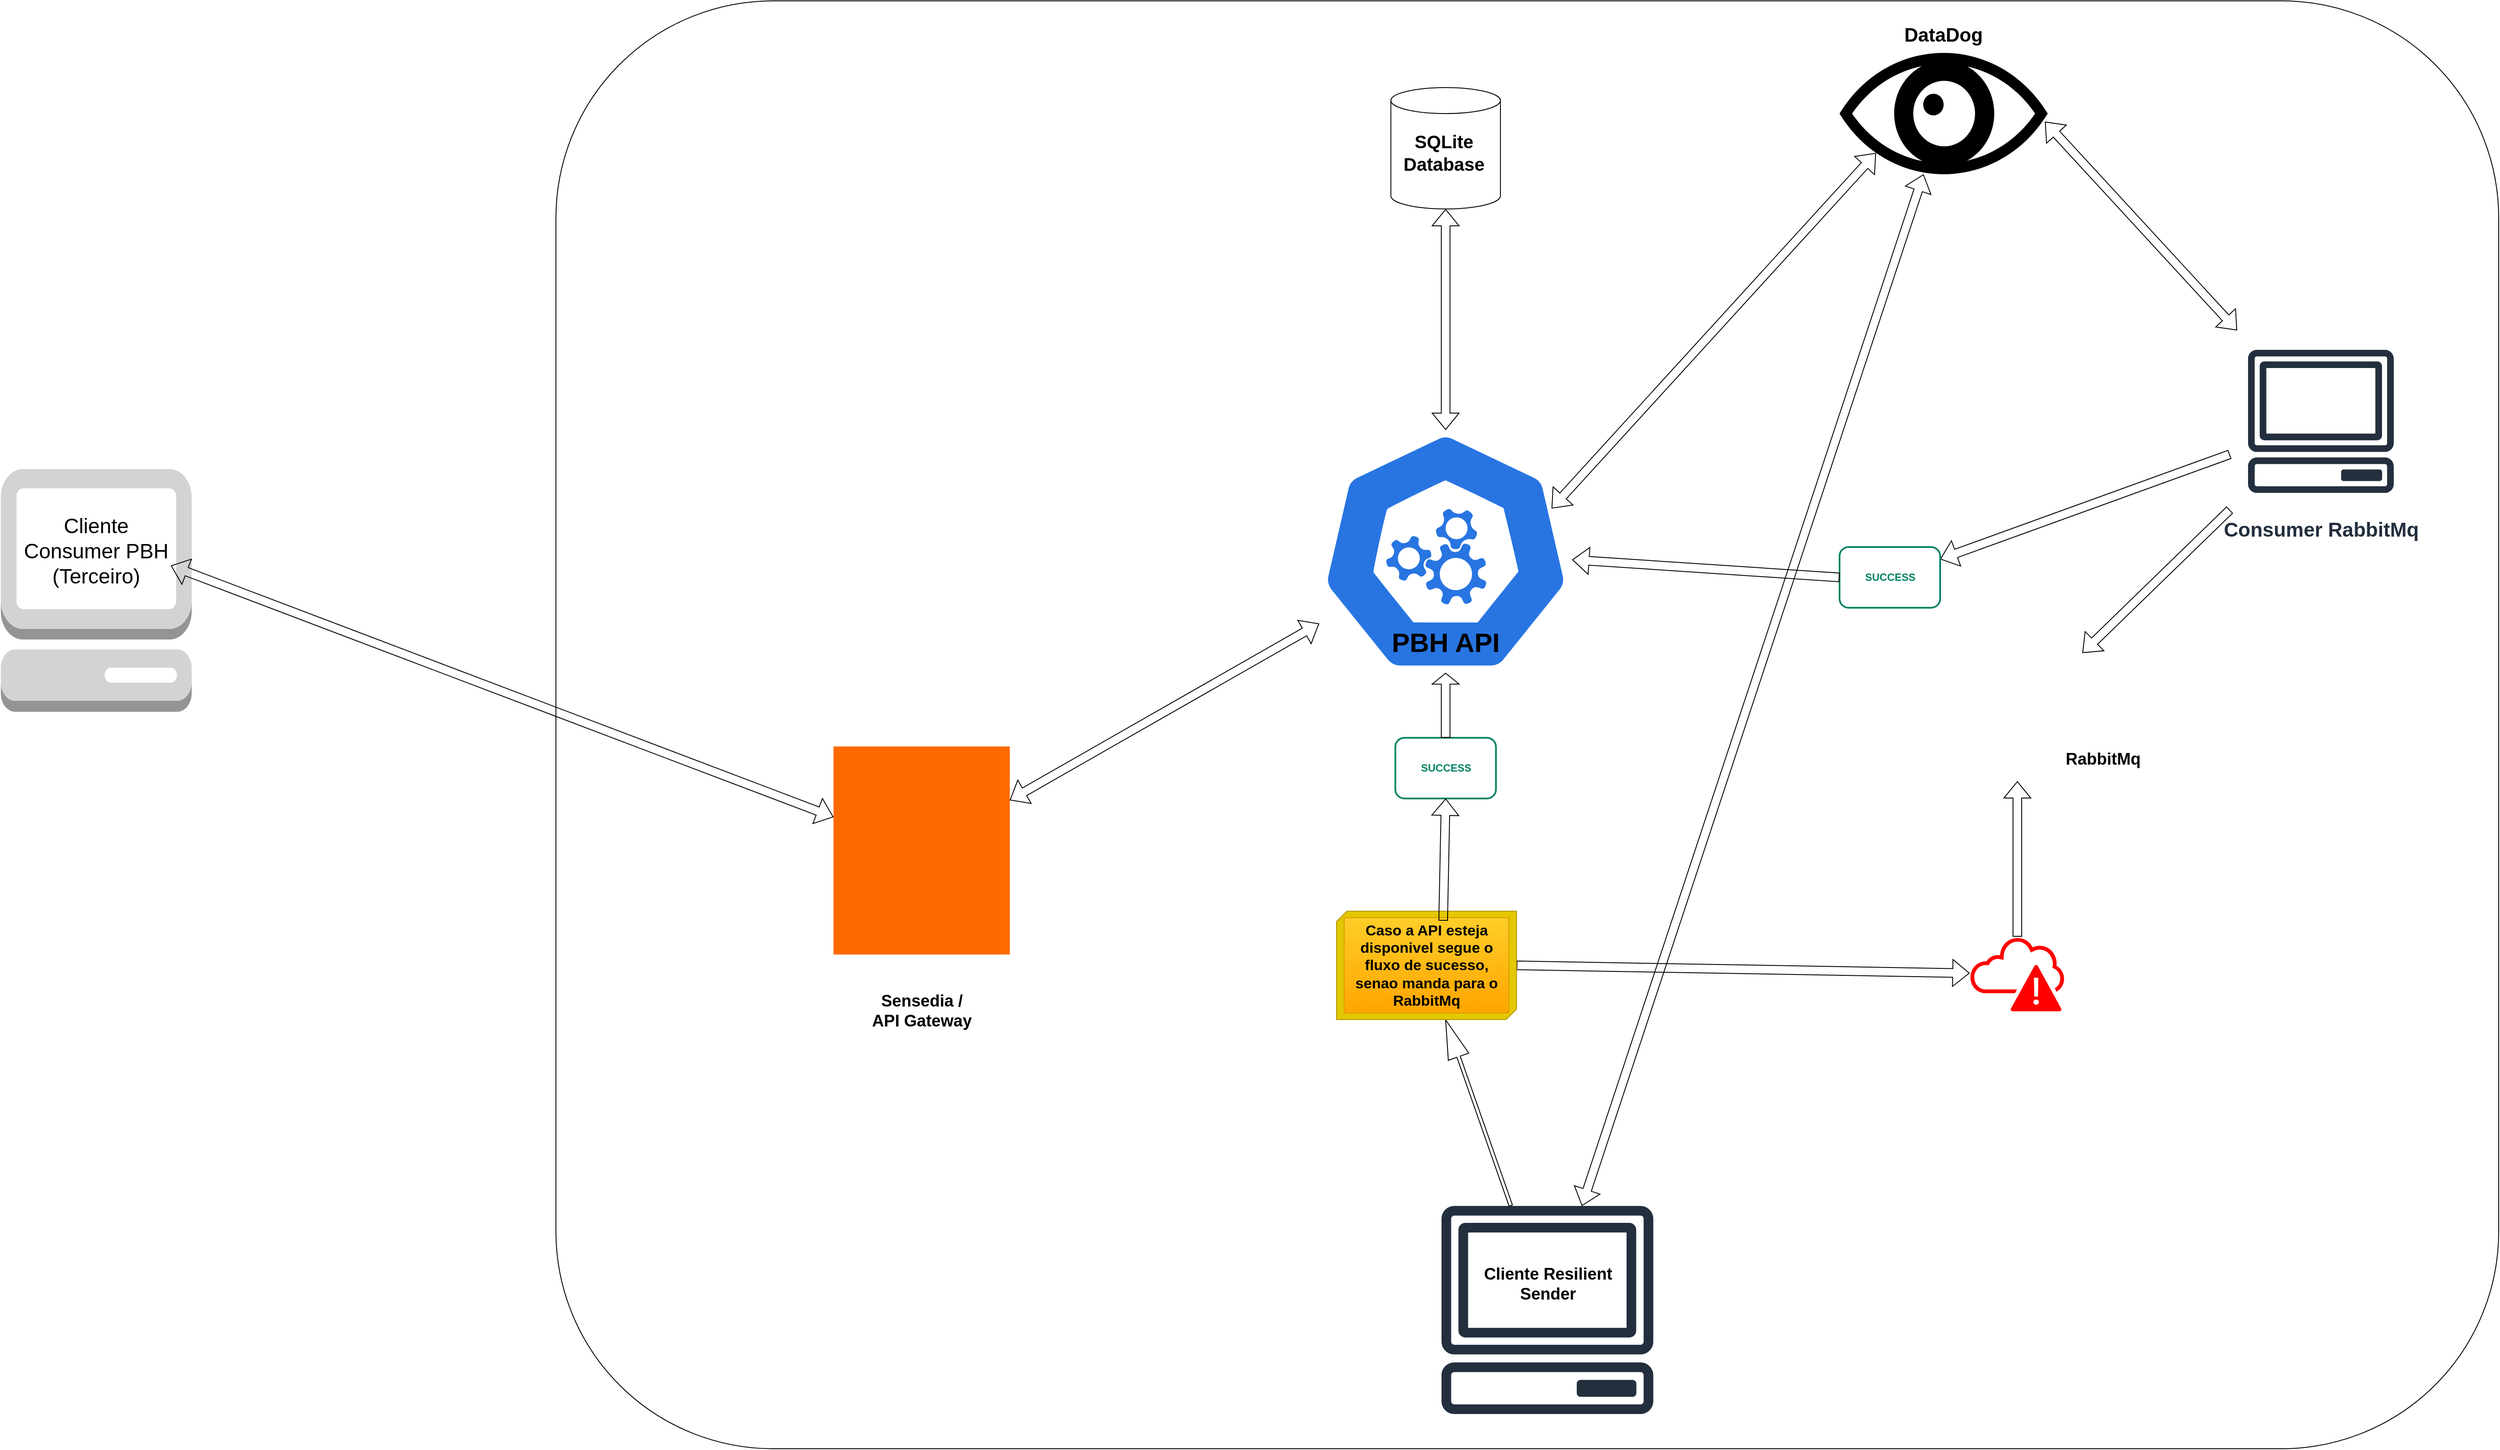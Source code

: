 <mxfile version="28.2.6">
  <diagram name="Página-1" id="09971dtxfbj2JQxgPZ1k">
    <mxGraphModel dx="2864" dy="2230" grid="1" gridSize="10" guides="1" tooltips="1" connect="1" arrows="1" fold="1" page="1" pageScale="1" pageWidth="827" pageHeight="1169" math="0" shadow="0">
      <root>
        <mxCell id="0" />
        <mxCell id="1" parent="0" />
        <mxCell id="EoKahZUcu5GUu1PDKM8g-47" value="" style="rounded=1;whiteSpace=wrap;html=1;" parent="1" vertex="1">
          <mxGeometry x="-180" y="-450" width="2240" height="1670" as="geometry" />
        </mxCell>
        <mxCell id="EoKahZUcu5GUu1PDKM8g-28" value="" style="aspect=fixed;sketch=0;html=1;dashed=0;whitespace=wrap;verticalLabelPosition=bottom;verticalAlign=top;fillColor=#2875E2;strokeColor=#ffffff;points=[[0.005,0.63,0],[0.1,0.2,0],[0.9,0.2,0],[0.5,0,0],[0.995,0.63,0],[0.72,0.99,0],[0.5,1,0],[0.28,0.99,0]];shape=mxgraph.kubernetes.icon2;prIcon=api" parent="1" vertex="1">
          <mxGeometry x="700" y="45" width="291.66" height="280" as="geometry" />
        </mxCell>
        <mxCell id="EoKahZUcu5GUu1PDKM8g-3" value="&lt;font style=&quot;font-size: 31px;&quot;&gt;PBH API&lt;/font&gt;" style="text;html=1;whiteSpace=wrap;strokeColor=none;fillColor=none;align=center;verticalAlign=middle;rounded=0;fontStyle=1" parent="1" vertex="1">
          <mxGeometry x="760.83" y="255" width="170" height="70" as="geometry" />
        </mxCell>
        <mxCell id="EoKahZUcu5GUu1PDKM8g-4" value="" style="outlineConnect=0;dashed=0;verticalLabelPosition=bottom;verticalAlign=top;align=center;html=1;shape=mxgraph.aws3.management_console;fillColor=#D2D3D3;gradientColor=none;" parent="1" vertex="1">
          <mxGeometry x="-820" y="90" width="220" height="280" as="geometry" />
        </mxCell>
        <mxCell id="EoKahZUcu5GUu1PDKM8g-5" value="&lt;font style=&quot;font-size: 24px;&quot;&gt;Cliente Consumer PBH (Terceiro)&lt;/font&gt;" style="text;html=1;whiteSpace=wrap;strokeColor=none;fillColor=none;align=center;verticalAlign=middle;rounded=0;" parent="1" vertex="1">
          <mxGeometry x="-800" y="110" width="180" height="150" as="geometry" />
        </mxCell>
        <mxCell id="EoKahZUcu5GUu1PDKM8g-7" value="" style="shape=cylinder3;whiteSpace=wrap;html=1;boundedLbl=1;backgroundOutline=1;size=15;" parent="1" vertex="1">
          <mxGeometry x="782.68" y="-350" width="126.3" height="140" as="geometry" />
        </mxCell>
        <mxCell id="EoKahZUcu5GUu1PDKM8g-8" value="&lt;font style=&quot;font-size: 21px;&quot;&gt;SQLite&lt;br&gt;Database&lt;/font&gt;" style="text;html=1;whiteSpace=wrap;strokeColor=none;fillColor=none;align=center;verticalAlign=middle;rounded=0;fontStyle=1" parent="1" vertex="1">
          <mxGeometry x="778.98" y="-310" width="130" height="70" as="geometry" />
        </mxCell>
        <mxCell id="EoKahZUcu5GUu1PDKM8g-9" value="" style="shape=flexArrow;endArrow=classic;startArrow=classic;html=1;rounded=0;" parent="1" source="EoKahZUcu5GUu1PDKM8g-28" target="EoKahZUcu5GUu1PDKM8g-7" edge="1">
          <mxGeometry width="100" height="100" relative="1" as="geometry">
            <mxPoint x="465.597" y="30" as="sourcePoint" />
            <mxPoint x="460" y="-70" as="targetPoint" />
          </mxGeometry>
        </mxCell>
        <mxCell id="EoKahZUcu5GUu1PDKM8g-10" value="" style="sketch=0;outlineConnect=0;fontColor=#232F3E;gradientColor=none;fillColor=#232F3D;strokeColor=none;dashed=0;verticalLabelPosition=bottom;verticalAlign=top;align=center;html=1;fontSize=12;fontStyle=0;aspect=fixed;pointerEvents=1;shape=mxgraph.aws4.client;" parent="1" vertex="1">
          <mxGeometry x="840" y="940" width="246.31" height="240" as="geometry" />
        </mxCell>
        <mxCell id="EoKahZUcu5GUu1PDKM8g-11" value="&lt;font style=&quot;font-size: 19px;&quot;&gt;Cliente Resilient Sender&lt;/font&gt;" style="text;html=1;whiteSpace=wrap;strokeColor=none;fillColor=none;align=center;verticalAlign=middle;rounded=0;fontStyle=1" parent="1" vertex="1">
          <mxGeometry x="877.63" y="980" width="172.37" height="100" as="geometry" />
        </mxCell>
        <mxCell id="EoKahZUcu5GUu1PDKM8g-13" value="" style="shape=flexArrow;endArrow=classic;html=1;rounded=0;width=4;endSize=14.64;" parent="1" source="EoKahZUcu5GUu1PDKM8g-10" target="EoKahZUcu5GUu1PDKM8g-23" edge="1">
          <mxGeometry width="50" height="50" relative="1" as="geometry">
            <mxPoint x="390" y="310" as="sourcePoint" />
            <mxPoint x="440" y="260" as="targetPoint" />
          </mxGeometry>
        </mxCell>
        <mxCell id="EoKahZUcu5GUu1PDKM8g-14" value="SUCCESS" style="dashed=0;html=1;rounded=1;strokeColor=#008364;fontSize=12;align=center;fontStyle=1;strokeWidth=2;fontColor=#008364" parent="1" vertex="1">
          <mxGeometry x="787.83" y="400" width="116" height="70" as="geometry" />
        </mxCell>
        <mxCell id="EoKahZUcu5GUu1PDKM8g-16" value="" style="shape=flexArrow;endArrow=classic;html=1;rounded=0;exitX=0.5;exitY=0;exitDx=0;exitDy=0;entryX=0.5;entryY=1;entryDx=0;entryDy=0;width=10;endSize=3.857;entryPerimeter=0;" parent="1" source="EoKahZUcu5GUu1PDKM8g-14" target="EoKahZUcu5GUu1PDKM8g-28" edge="1">
          <mxGeometry width="50" height="50" relative="1" as="geometry">
            <mxPoint x="390" y="200" as="sourcePoint" />
            <mxPoint x="573.992" y="163.1" as="targetPoint" />
          </mxGeometry>
        </mxCell>
        <mxCell id="EoKahZUcu5GUu1PDKM8g-20" value="" style="sketch=0;pointerEvents=1;shadow=0;dashed=0;html=1;strokeColor=none;labelPosition=center;verticalLabelPosition=bottom;outlineConnect=0;verticalAlign=top;align=center;shape=mxgraph.office.clouds.cloud_disaster;fillColor=#ff0000;" parent="1" vertex="1">
          <mxGeometry x="1450" y="629.5" width="110" height="86" as="geometry" />
        </mxCell>
        <mxCell id="EoKahZUcu5GUu1PDKM8g-21" value="" style="shape=flexArrow;endArrow=classic;html=1;rounded=0;exitX=1;exitY=0.5;exitDx=0;exitDy=0;exitPerimeter=0;" parent="1" source="EoKahZUcu5GUu1PDKM8g-23" target="EoKahZUcu5GUu1PDKM8g-20" edge="1">
          <mxGeometry width="50" height="50" relative="1" as="geometry">
            <mxPoint x="600" y="648" as="sourcePoint" />
            <mxPoint x="440" y="350" as="targetPoint" />
          </mxGeometry>
        </mxCell>
        <mxCell id="EoKahZUcu5GUu1PDKM8g-23" value="" style="verticalLabelPosition=bottom;verticalAlign=top;html=1;shape=mxgraph.basic.diag_snip_rect;dx=6;whiteSpace=wrap;fillColor=#e3c800;strokeColor=#B09500;fontColor=#000000;" parent="1" vertex="1">
          <mxGeometry x="720" y="600" width="207.55" height="125" as="geometry" />
        </mxCell>
        <mxCell id="EoKahZUcu5GUu1PDKM8g-24" value="&lt;span style=&quot;&quot;&gt;&lt;font style=&quot;font-size: 17px;&quot;&gt;Caso a API esteja disponivel segue o fluxo de sucesso, senao manda para o RabbitMq&lt;/font&gt;&lt;/span&gt;" style="text;html=1;whiteSpace=wrap;align=center;verticalAlign=middle;rounded=0;fontStyle=1;fillColor=#ffcd28;strokeColor=#d79b00;gradientColor=#ffa500;" parent="1" vertex="1">
          <mxGeometry x="728.78" y="607.5" width="190" height="110" as="geometry" />
        </mxCell>
        <mxCell id="EoKahZUcu5GUu1PDKM8g-27" value="" style="shape=flexArrow;endArrow=classic;html=1;rounded=0;entryX=0.5;entryY=1;entryDx=0;entryDy=0;exitX=0.601;exitY=0.032;exitDx=0;exitDy=0;exitPerimeter=0;" parent="1" source="EoKahZUcu5GUu1PDKM8g-24" target="EoKahZUcu5GUu1PDKM8g-14" edge="1">
          <mxGeometry width="50" height="50" relative="1" as="geometry">
            <mxPoint x="467" y="580" as="sourcePoint" />
            <mxPoint x="446" y="500" as="targetPoint" />
          </mxGeometry>
        </mxCell>
        <mxCell id="EoKahZUcu5GUu1PDKM8g-33" value="" style="shape=flexArrow;endArrow=classic;html=1;rounded=0;entryX=0.5;entryY=1;entryDx=0;entryDy=0;" parent="1" source="EoKahZUcu5GUu1PDKM8g-20" target="EoKahZUcu5GUu1PDKM8g-53" edge="1">
          <mxGeometry width="50" height="50" relative="1" as="geometry">
            <mxPoint x="920" y="650" as="sourcePoint" />
            <mxPoint x="1297.163" y="340" as="targetPoint" />
          </mxGeometry>
        </mxCell>
        <mxCell id="EoKahZUcu5GUu1PDKM8g-41" value="&lt;font style=&quot;font-size: 19px;&quot;&gt;RabbitMq&lt;/font&gt;" style="text;html=1;whiteSpace=wrap;strokeColor=none;fillColor=none;align=center;verticalAlign=middle;rounded=0;fontStyle=1" parent="1" vertex="1">
          <mxGeometry x="1554" y="400" width="100" height="50" as="geometry" />
        </mxCell>
        <mxCell id="EoKahZUcu5GUu1PDKM8g-44" value="" style="shape=mxgraph.signs.healthcare.eye;html=1;pointerEvents=1;fillColor=#000000;strokeColor=none;verticalLabelPosition=bottom;verticalAlign=top;align=center;" parent="1" vertex="1">
          <mxGeometry x="1300" y="-390" width="240" height="140" as="geometry" />
        </mxCell>
        <mxCell id="EoKahZUcu5GUu1PDKM8g-45" value="" style="shape=flexArrow;endArrow=classic;startArrow=classic;html=1;rounded=0;" parent="1" source="EoKahZUcu5GUu1PDKM8g-10" target="EoKahZUcu5GUu1PDKM8g-44" edge="1">
          <mxGeometry width="100" height="100" relative="1" as="geometry">
            <mxPoint x="566.379" y="973.845" as="sourcePoint" />
            <mxPoint x="1077.76" y="960" as="targetPoint" />
          </mxGeometry>
        </mxCell>
        <mxCell id="EoKahZUcu5GUu1PDKM8g-46" value="DataDog" style="text;html=1;whiteSpace=wrap;strokeColor=none;fillColor=none;align=center;verticalAlign=middle;rounded=0;fontStyle=1;fontSize=22;" parent="1" vertex="1">
          <mxGeometry x="1335" y="-430" width="170" height="40" as="geometry" />
        </mxCell>
        <mxCell id="EoKahZUcu5GUu1PDKM8g-53" value="" style="shape=image;html=1;verticalAlign=top;verticalLabelPosition=bottom;labelBackgroundColor=#ffffff;imageAspect=0;aspect=fixed;image=https://icons.diagrams.net/icon-cache1/Animals-2138/icon_animal_coelho-1037.svg" parent="1" vertex="1">
          <mxGeometry x="1430" y="300" width="150" height="150" as="geometry" />
        </mxCell>
        <mxCell id="EoKahZUcu5GUu1PDKM8g-58" value="&lt;font style=&quot;font-size: 23px;&quot;&gt;&lt;b&gt;Consumer RabbitMq&lt;/b&gt;&lt;/font&gt;" style="sketch=0;outlineConnect=0;fontColor=#232F3E;gradientColor=none;strokeColor=#232F3E;fillColor=#ffffff;dashed=0;verticalLabelPosition=bottom;verticalAlign=top;align=center;html=1;fontSize=12;fontStyle=0;aspect=fixed;shape=mxgraph.aws4.resourceIcon;resIcon=mxgraph.aws4.client;" parent="1" vertex="1">
          <mxGeometry x="1750" y="-70" width="210" height="210" as="geometry" />
        </mxCell>
        <mxCell id="EoKahZUcu5GUu1PDKM8g-60" value="" style="shape=flexArrow;endArrow=classic;html=1;rounded=0;" parent="1" source="EoKahZUcu5GUu1PDKM8g-58" target="EoKahZUcu5GUu1PDKM8g-53" edge="1">
          <mxGeometry width="50" height="50" relative="1" as="geometry">
            <mxPoint x="1420" y="240" as="sourcePoint" />
            <mxPoint x="1470" y="190" as="targetPoint" />
          </mxGeometry>
        </mxCell>
        <mxCell id="EoKahZUcu5GUu1PDKM8g-63" value="" style="shape=flexArrow;endArrow=classic;startArrow=classic;html=1;rounded=0;entryX=0.175;entryY=0.825;entryDx=0;entryDy=0;entryPerimeter=0;exitX=0.919;exitY=0.323;exitDx=0;exitDy=0;exitPerimeter=0;" parent="1" source="EoKahZUcu5GUu1PDKM8g-28" target="EoKahZUcu5GUu1PDKM8g-44" edge="1">
          <mxGeometry width="100" height="100" relative="1" as="geometry">
            <mxPoint x="1000" y="40" as="sourcePoint" />
            <mxPoint x="1100" y="-60" as="targetPoint" />
          </mxGeometry>
        </mxCell>
        <mxCell id="EoKahZUcu5GUu1PDKM8g-65" value="" style="shape=flexArrow;endArrow=classic;html=1;rounded=0;" parent="1" source="EoKahZUcu5GUu1PDKM8g-58" target="EoKahZUcu5GUu1PDKM8g-66" edge="1">
          <mxGeometry width="50" height="50" relative="1" as="geometry">
            <mxPoint x="1530" y="80" as="sourcePoint" />
            <mxPoint x="1580" y="30" as="targetPoint" />
          </mxGeometry>
        </mxCell>
        <mxCell id="EoKahZUcu5GUu1PDKM8g-66" value="SUCCESS" style="dashed=0;html=1;rounded=1;strokeColor=#008364;fontSize=12;align=center;fontStyle=1;strokeWidth=2;fontColor=#008364" parent="1" vertex="1">
          <mxGeometry x="1300" y="180" width="116" height="70" as="geometry" />
        </mxCell>
        <mxCell id="EoKahZUcu5GUu1PDKM8g-67" value="" style="shape=flexArrow;endArrow=classic;html=1;rounded=0;exitX=0;exitY=0.5;exitDx=0;exitDy=0;" parent="1" source="EoKahZUcu5GUu1PDKM8g-66" target="EoKahZUcu5GUu1PDKM8g-28" edge="1">
          <mxGeometry width="50" height="50" relative="1" as="geometry">
            <mxPoint x="990" y="380" as="sourcePoint" />
            <mxPoint x="1040" y="330" as="targetPoint" />
          </mxGeometry>
        </mxCell>
        <mxCell id="EoKahZUcu5GUu1PDKM8g-68" value="" style="shape=flexArrow;endArrow=classic;startArrow=classic;html=1;rounded=0;exitX=0.987;exitY=0.567;exitDx=0;exitDy=0;exitPerimeter=0;" parent="1" source="EoKahZUcu5GUu1PDKM8g-44" target="EoKahZUcu5GUu1PDKM8g-58" edge="1">
          <mxGeometry width="100" height="100" relative="1" as="geometry">
            <mxPoint x="1540" y="-80" as="sourcePoint" />
            <mxPoint x="1640" y="-180" as="targetPoint" />
          </mxGeometry>
        </mxCell>
        <mxCell id="jOjOXH8vXY7TolZMxe2I-1" value="" style="points=[];aspect=fixed;html=1;align=center;shadow=0;dashed=0;fillColor=#FF6A00;strokeColor=none;shape=mxgraph.alibaba_cloud.dcdn_dynamic_route_for_cdn;" vertex="1" parent="1">
          <mxGeometry x="140" y="410" width="203.28" height="240" as="geometry" />
        </mxCell>
        <mxCell id="jOjOXH8vXY7TolZMxe2I-2" value="" style="shape=flexArrow;endArrow=classic;startArrow=classic;html=1;rounded=0;" edge="1" parent="1" source="jOjOXH8vXY7TolZMxe2I-1" target="EoKahZUcu5GUu1PDKM8g-28">
          <mxGeometry width="100" height="100" relative="1" as="geometry">
            <mxPoint x="-60" y="270" as="sourcePoint" />
            <mxPoint x="40" y="170" as="targetPoint" />
          </mxGeometry>
        </mxCell>
        <mxCell id="jOjOXH8vXY7TolZMxe2I-3" value="" style="shape=flexArrow;endArrow=classic;startArrow=classic;html=1;rounded=0;exitX=0.978;exitY=0.61;exitDx=0;exitDy=0;exitPerimeter=0;" edge="1" parent="1" source="EoKahZUcu5GUu1PDKM8g-5" target="jOjOXH8vXY7TolZMxe2I-1">
          <mxGeometry width="100" height="100" relative="1" as="geometry">
            <mxPoint x="-30" y="220" as="sourcePoint" />
            <mxPoint x="70" y="120" as="targetPoint" />
          </mxGeometry>
        </mxCell>
        <mxCell id="jOjOXH8vXY7TolZMxe2I-4" value="Sensedia / API Gateway" style="text;html=1;whiteSpace=wrap;strokeColor=none;fillColor=none;align=center;verticalAlign=middle;rounded=0;fontStyle=1;fontSize=19;" vertex="1" parent="1">
          <mxGeometry x="176.64" y="670" width="130" height="90" as="geometry" />
        </mxCell>
      </root>
    </mxGraphModel>
  </diagram>
</mxfile>
